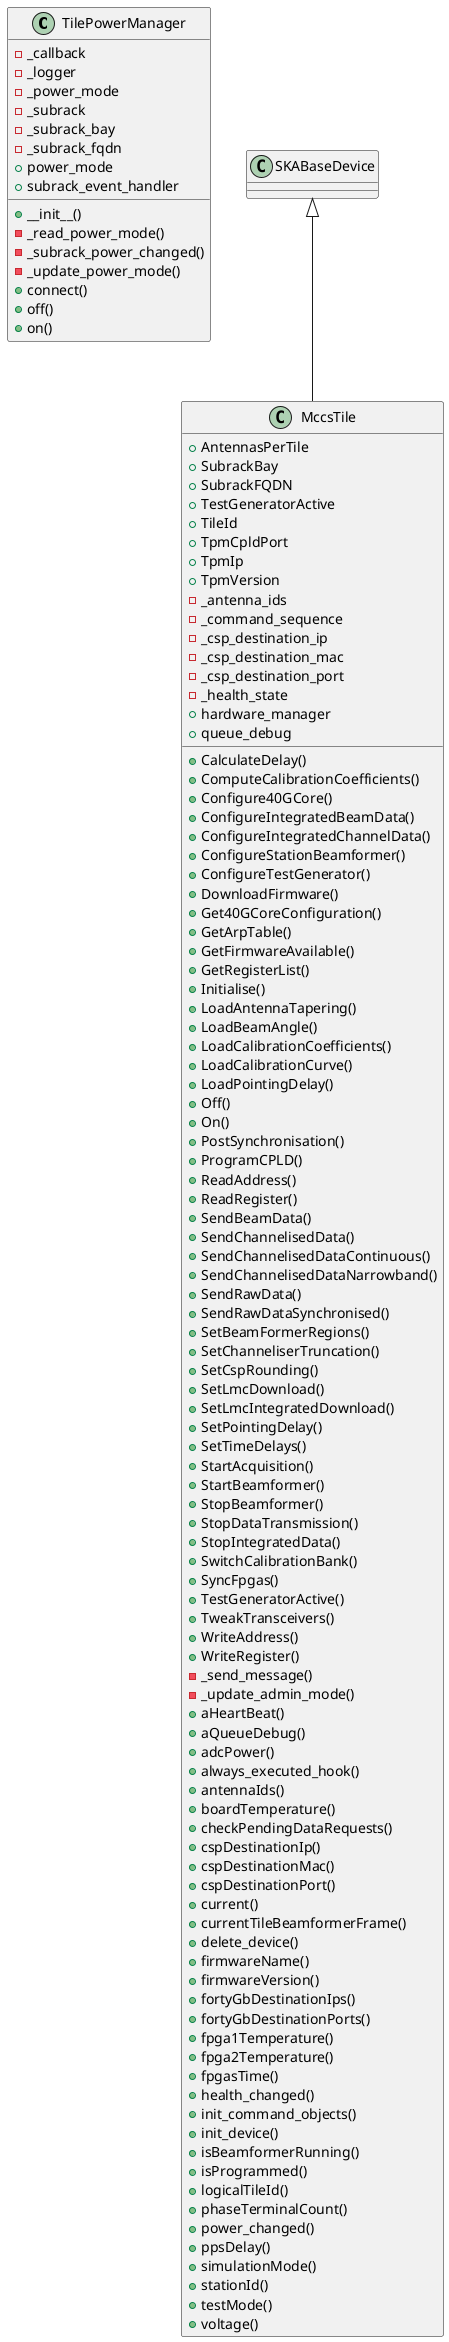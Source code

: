 @startuml

class TilePowerManager {
  -_callback
  -_logger
  -_power_mode
  -_subrack
  -_subrack_bay
  -_subrack_fqdn
  +power_mode
  +subrack_event_handler
  +__init__()
  -_read_power_mode()
  -_subrack_power_changed()
  -_update_power_mode()
  +connect()
  +off()
  +on()
}

class MccsTile {
  +AntennasPerTile
  +SubrackBay
  +SubrackFQDN
  +TestGeneratorActive
  +TileId
  +TpmCpldPort
  +TpmIp
  +TpmVersion
  -_antenna_ids
  -_command_sequence
  -_csp_destination_ip
  -_csp_destination_mac
  -_csp_destination_port
  -_health_state
  +hardware_manager
  +queue_debug
  +CalculateDelay()
  +ComputeCalibrationCoefficients()
  +Configure40GCore()
  +ConfigureIntegratedBeamData()
  +ConfigureIntegratedChannelData()
  +ConfigureStationBeamformer()
  +ConfigureTestGenerator()
  +DownloadFirmware()
  +Get40GCoreConfiguration()
  +GetArpTable()
  +GetFirmwareAvailable()
  +GetRegisterList()
  +Initialise()
  +LoadAntennaTapering()
  +LoadBeamAngle()
  +LoadCalibrationCoefficients()
  +LoadCalibrationCurve()
  +LoadPointingDelay()
  +Off()
  +On()
  +PostSynchronisation()
  +ProgramCPLD()
  +ReadAddress()
  +ReadRegister()
  +SendBeamData()
  +SendChannelisedData()
  +SendChannelisedDataContinuous()
  +SendChannelisedDataNarrowband()
  +SendRawData()
  +SendRawDataSynchronised()
  +SetBeamFormerRegions()
  +SetChanneliserTruncation()
  +SetCspRounding()
  +SetLmcDownload()
  +SetLmcIntegratedDownload()
  +SetPointingDelay()
  +SetTimeDelays()
  +StartAcquisition()
  +StartBeamformer()
  +StopBeamformer()
  +StopDataTransmission()
  +StopIntegratedData()
  +SwitchCalibrationBank()
  +SyncFpgas()
  +TestGeneratorActive()
  +TweakTransceivers()
  +WriteAddress()
  +WriteRegister()
  -_send_message()
  -_update_admin_mode()
  +aHeartBeat()
  +aQueueDebug()
  +adcPower()
  +always_executed_hook()
  +antennaIds()
  +boardTemperature()
  +checkPendingDataRequests()
  +cspDestinationIp()
  +cspDestinationMac()
  +cspDestinationPort()
  +current()
  +currentTileBeamformerFrame()
  +delete_device()
  +firmwareName()
  +firmwareVersion()
  +fortyGbDestinationIps()
  +fortyGbDestinationPorts()
  +fpga1Temperature()
  +fpga2Temperature()
  +fpgasTime()
  +health_changed()
  +init_command_objects()
  +init_device()
  +isBeamformerRunning()
  +isProgrammed()
  +logicalTileId()
  +phaseTerminalCount()
  +power_changed()
  +ppsDelay()
  +simulationMode()
  +stationId()
  +testMode()
  +voltage()
}

class SKABaseDevice {
}

 SKABaseDevice <|-- MccsTile

@enduml
